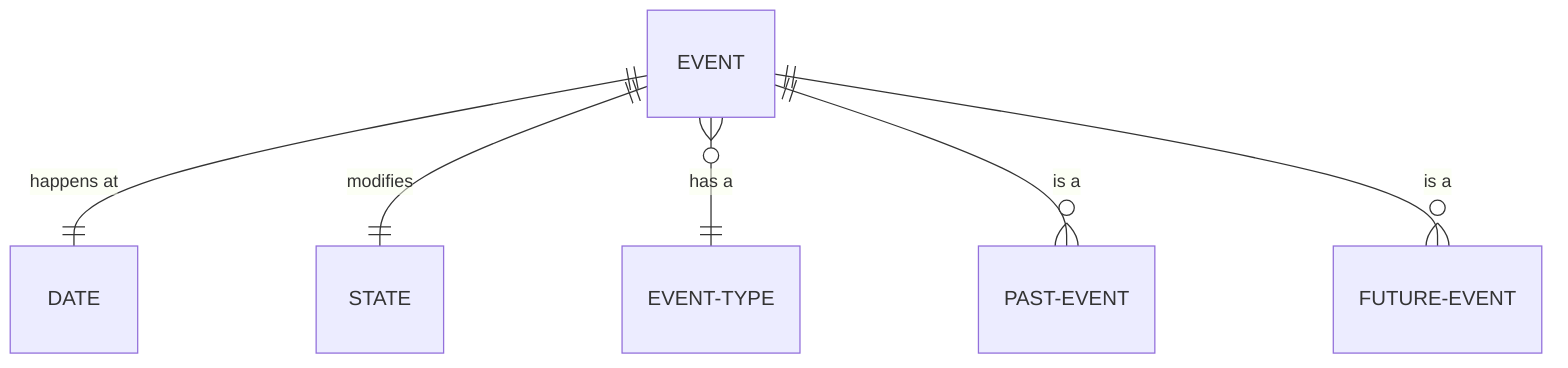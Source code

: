 erDiagram
    EVENT ||--|| DATE : "happens at"
    EVENT ||--|| STATE : "modifies"
    EVENT o{--|| EVENT-TYPE : "has a"
    EVENT ||--o{ PAST-EVENT : "is a"
    EVENT ||--o{ FUTURE-EVENT : "is a"